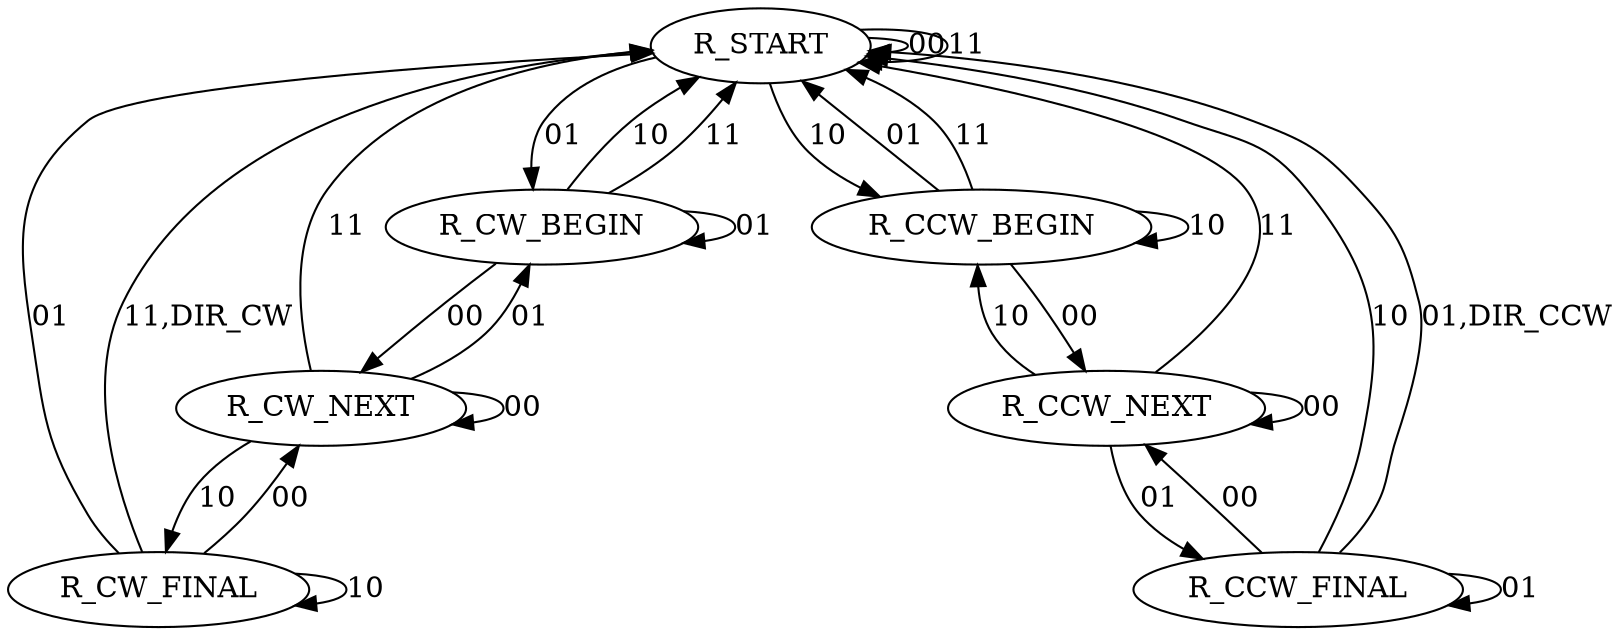 
digraph full_cycle {
  R_START -> R_START [label="00"];
  R_START -> R_CW_BEGIN [label="01"];
  R_START -> R_CCW_BEGIN [label="10"];
  R_START -> R_START [label="11"];
  R_CW_FINAL -> R_CW_NEXT [label="00"];
  R_CW_FINAL -> R_START [label="01"];
  R_CW_FINAL -> R_CW_FINAL [label="10"];
  R_CW_FINAL -> R_START [label="11,DIR_CW"];
  R_CW_BEGIN -> R_CW_NEXT [label="00"];
  R_CW_BEGIN -> R_CW_BEGIN [label="01"];
  R_CW_BEGIN -> R_START [label="10"];
  R_CW_BEGIN -> R_START [label="11"];
  R_CW_NEXT -> R_CW_NEXT [label="00"];
  R_CW_NEXT -> R_CW_BEGIN [label="01"];
  R_CW_NEXT -> R_CW_FINAL [label="10"];
  R_CW_NEXT -> R_START [label="11"];
  R_CCW_BEGIN -> R_CCW_NEXT [label="00"];
  R_CCW_BEGIN -> R_START [label="01"];
  R_CCW_BEGIN -> R_CCW_BEGIN [label="10"];
  R_CCW_BEGIN -> R_START [label="11"];
  R_CCW_FINAL -> R_CCW_NEXT [label="00"];
  R_CCW_FINAL -> R_CCW_FINAL [label="01"];
  R_CCW_FINAL -> R_START [label="10"];
  R_CCW_FINAL -> R_START [label="01,DIR_CCW"];
  R_CCW_NEXT -> R_CCW_NEXT [label="00"];
  R_CCW_NEXT -> R_CCW_FINAL [label="01"];
  R_CCW_NEXT -> R_CCW_BEGIN [label="10"];
  R_CCW_NEXT -> R_START [label="11"];
}
